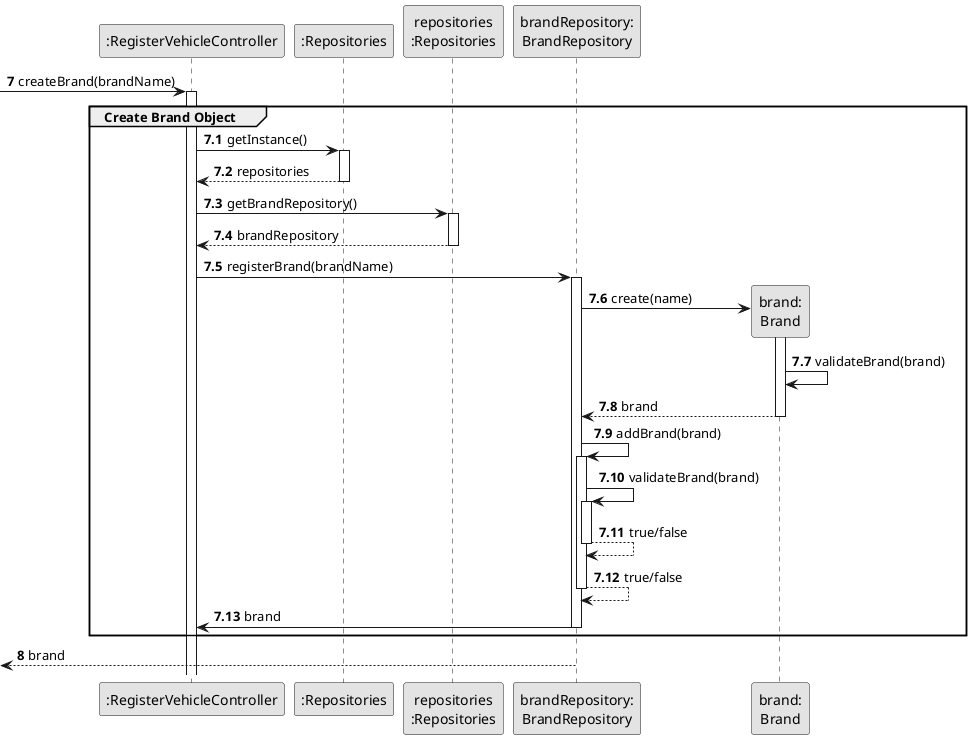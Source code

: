 @startuml
skinparam monochrome true
skinparam packageStyle rectangle
skinparam shadowing false

participant ":RegisterVehicleController" as CTRL
participant ":Repositories" as RepositorySingleton
participant "repositories\n:Repositories" as PLAT
participant "brandRepository:\nBrandRepository" as BR
participant "brand:\nBrand" as Brand

autonumber 7
-> CTRL: createBrand(brandName)

autonumber 7.1
activate CTRL
    group Create Brand Object

    CTRL -> RepositorySingleton : getInstance()
            activate RepositorySingleton

                RepositorySingleton --> CTRL: repositories
            deactivate RepositorySingleton

            CTRL -> PLAT : getBrandRepository()
            activate PLAT

                PLAT --> CTRL : brandRepository
            deactivate PLAT

        CTRL -> BR : registerBrand(brandName)

        activate BR

            BR -> Brand**: create(name)

            activate Brand

                Brand -> Brand: validateBrand(brand)
                Brand --> BR : brand

            deactivate Brand

        BR -> BR: addBrand(brand)

        activate BR
            BR -> BR: validateBrand(brand)
            activate BR
                BR --> BR : true/false
            deactivate BR

            BR --> BR : true/false
        deactivate BR

            BR -> CTRL : brand
        deactivate BR
    end

    autonumber 8
    <-- BR : brand
deactivate BR


@enduml